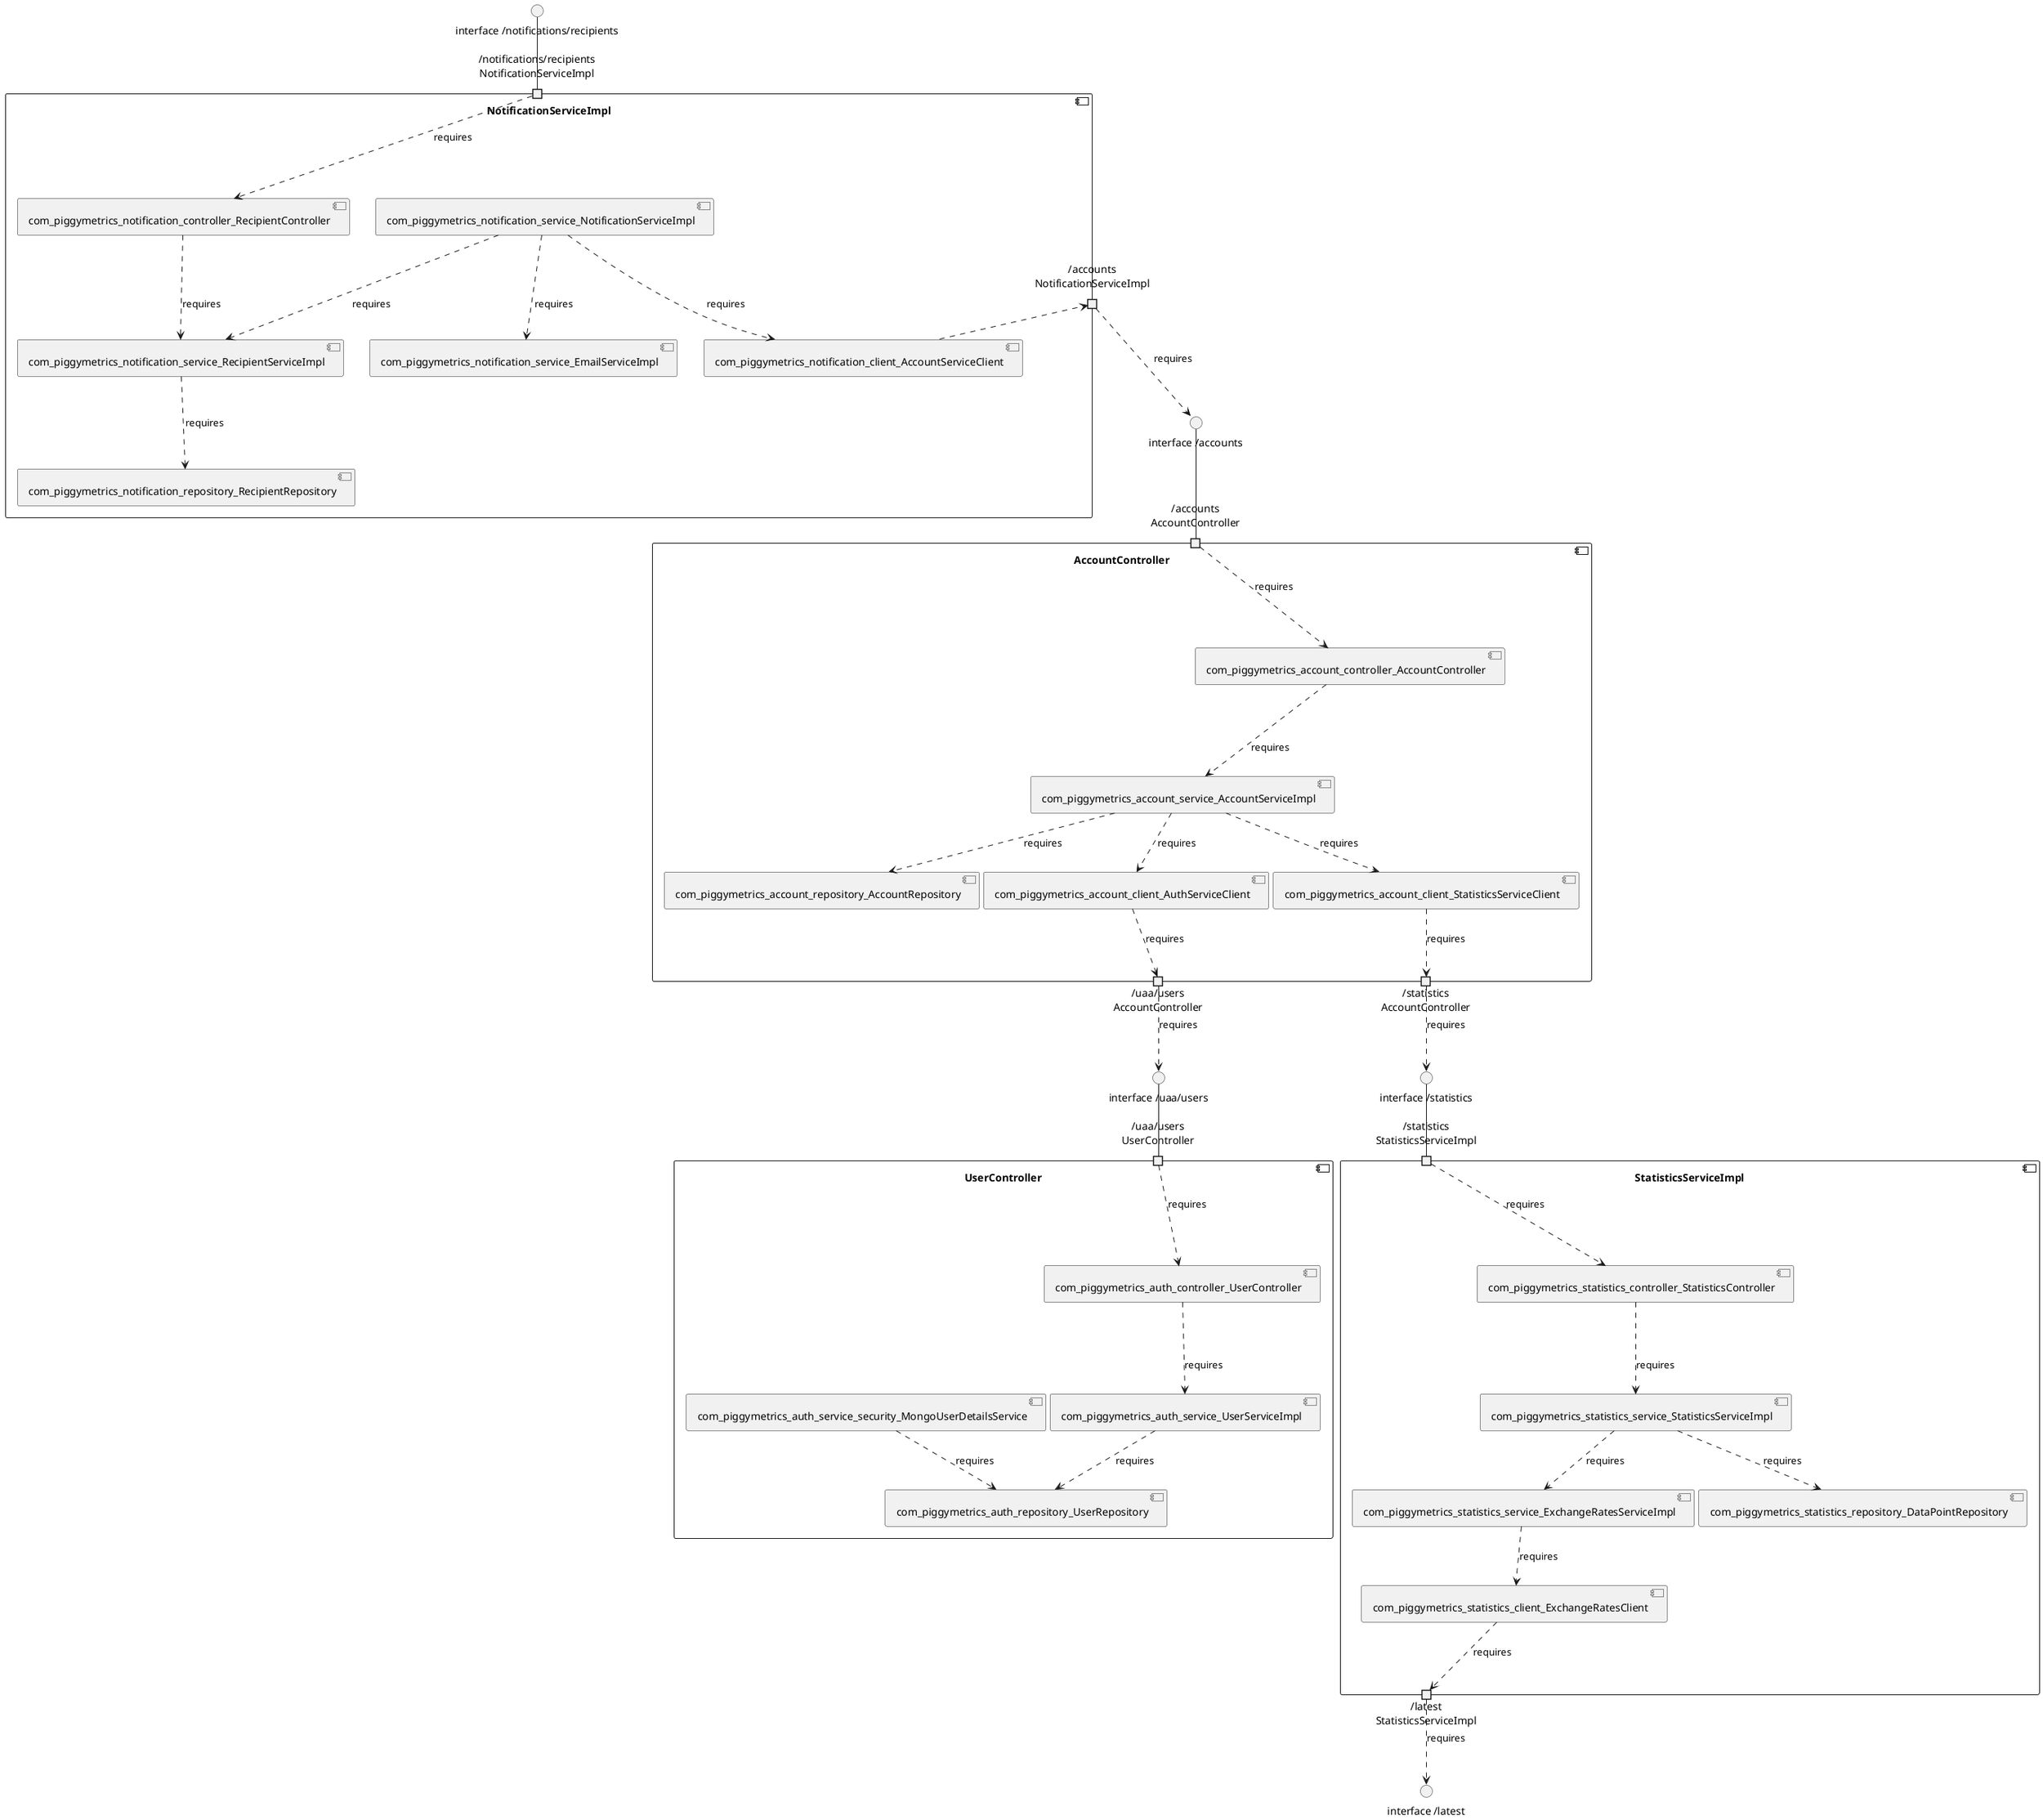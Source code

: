 @startuml
skinparam fixCircleLabelOverlapping true
component "AccountController\n\n\n\n\n\n" {
[com_piggymetrics_account_client_StatisticsServiceClient]
[com_piggymetrics_account_client_AuthServiceClient]
[com_piggymetrics_account_repository_AccountRepository]
[com_piggymetrics_account_service_AccountServiceImpl]
[com_piggymetrics_account_controller_AccountController]
portin "/accounts\nAccountController"
portout "/uaa/users\nAccountController"
portout "/statistics\nAccountController"
[com_piggymetrics_account_service_AccountServiceImpl]..>[com_piggymetrics_account_client_AuthServiceClient] : requires
[com_piggymetrics_account_service_AccountServiceImpl]..>[com_piggymetrics_account_repository_AccountRepository] : requires
[com_piggymetrics_account_service_AccountServiceImpl]..>[com_piggymetrics_account_client_StatisticsServiceClient] : requires
[com_piggymetrics_account_controller_AccountController]..>[com_piggymetrics_account_service_AccountServiceImpl] : requires
"/accounts\nAccountController"..>[com_piggymetrics_account_controller_AccountController] : requires
[com_piggymetrics_account_client_AuthServiceClient]..>"/uaa/users\nAccountController" : requires
[com_piggymetrics_account_client_StatisticsServiceClient]..>"/statistics\nAccountController" : requires
}
"interface /accounts"--"/accounts\nAccountController"
"/uaa/users\nAccountController"..>"interface /uaa/users" : requires
"/statistics\nAccountController"..>"interface /statistics" : requires
component "NotificationServiceImpl\n\n\n\n\n\n" {
[com_piggymetrics_notification_repository_RecipientRepository]
[com_piggymetrics_notification_service_NotificationServiceImpl]
[com_piggymetrics_notification_service_RecipientServiceImpl]
[com_piggymetrics_notification_client_AccountServiceClient]
[com_piggymetrics_notification_service_EmailServiceImpl]
[com_piggymetrics_notification_controller_RecipientController]
portin "/notifications/recipients\nNotificationServiceImpl"
portout "/accounts\nNotificationServiceImpl"
[com_piggymetrics_notification_service_NotificationServiceImpl]..>[com_piggymetrics_notification_client_AccountServiceClient] : requires
[com_piggymetrics_notification_service_NotificationServiceImpl]..>[com_piggymetrics_notification_service_EmailServiceImpl] : requires
[com_piggymetrics_notification_service_NotificationServiceImpl]..>[com_piggymetrics_notification_service_RecipientServiceImpl] : requires
[com_piggymetrics_notification_controller_RecipientController]..>[com_piggymetrics_notification_service_RecipientServiceImpl] : requires
[com_piggymetrics_notification_service_RecipientServiceImpl]..>[com_piggymetrics_notification_repository_RecipientRepository] : requires
"/notifications/recipients\nNotificationServiceImpl"..>[com_piggymetrics_notification_controller_RecipientController] : requires
[com_piggymetrics_notification_client_AccountServiceClient]..>"/accounts\nNotificationServiceImpl" : requires
}
"interface /notifications/recipients"--"/notifications/recipients\nNotificationServiceImpl"
"/accounts\nNotificationServiceImpl"..>"interface /accounts" : requires
component "StatisticsServiceImpl\n\n\n\n\n\n" {
[com_piggymetrics_statistics_controller_StatisticsController]
[com_piggymetrics_statistics_client_ExchangeRatesClient]
[com_piggymetrics_statistics_service_ExchangeRatesServiceImpl]
[com_piggymetrics_statistics_service_StatisticsServiceImpl]
[com_piggymetrics_statistics_repository_DataPointRepository]
portin "/statistics\nStatisticsServiceImpl"
portout "/latest\nStatisticsServiceImpl"
[com_piggymetrics_statistics_service_ExchangeRatesServiceImpl]..>[com_piggymetrics_statistics_client_ExchangeRatesClient] : requires
[com_piggymetrics_statistics_service_StatisticsServiceImpl]..>[com_piggymetrics_statistics_repository_DataPointRepository] : requires
[com_piggymetrics_statistics_controller_StatisticsController]..>[com_piggymetrics_statistics_service_StatisticsServiceImpl] : requires
[com_piggymetrics_statistics_service_StatisticsServiceImpl]..>[com_piggymetrics_statistics_service_ExchangeRatesServiceImpl] : requires
"/statistics\nStatisticsServiceImpl"..>[com_piggymetrics_statistics_controller_StatisticsController] : requires
[com_piggymetrics_statistics_client_ExchangeRatesClient]..>"/latest\nStatisticsServiceImpl" : requires
}
"interface /statistics"--"/statistics\nStatisticsServiceImpl"
"/latest\nStatisticsServiceImpl"..>"interface /latest" : requires
component "UserController\n\n\n\n\n\n" {
[com_piggymetrics_auth_controller_UserController]
[com_piggymetrics_auth_service_UserServiceImpl]
[com_piggymetrics_auth_service_security_MongoUserDetailsService]
[com_piggymetrics_auth_repository_UserRepository]
portin "/uaa/users\nUserController"
[com_piggymetrics_auth_controller_UserController]..>[com_piggymetrics_auth_service_UserServiceImpl] : requires
[com_piggymetrics_auth_service_UserServiceImpl]..>[com_piggymetrics_auth_repository_UserRepository] : requires
[com_piggymetrics_auth_service_security_MongoUserDetailsService]..>[com_piggymetrics_auth_repository_UserRepository] : requires
"/uaa/users\nUserController"..>[com_piggymetrics_auth_controller_UserController] : requires
}
"interface /uaa/users"--"/uaa/users\nUserController"

@enduml
